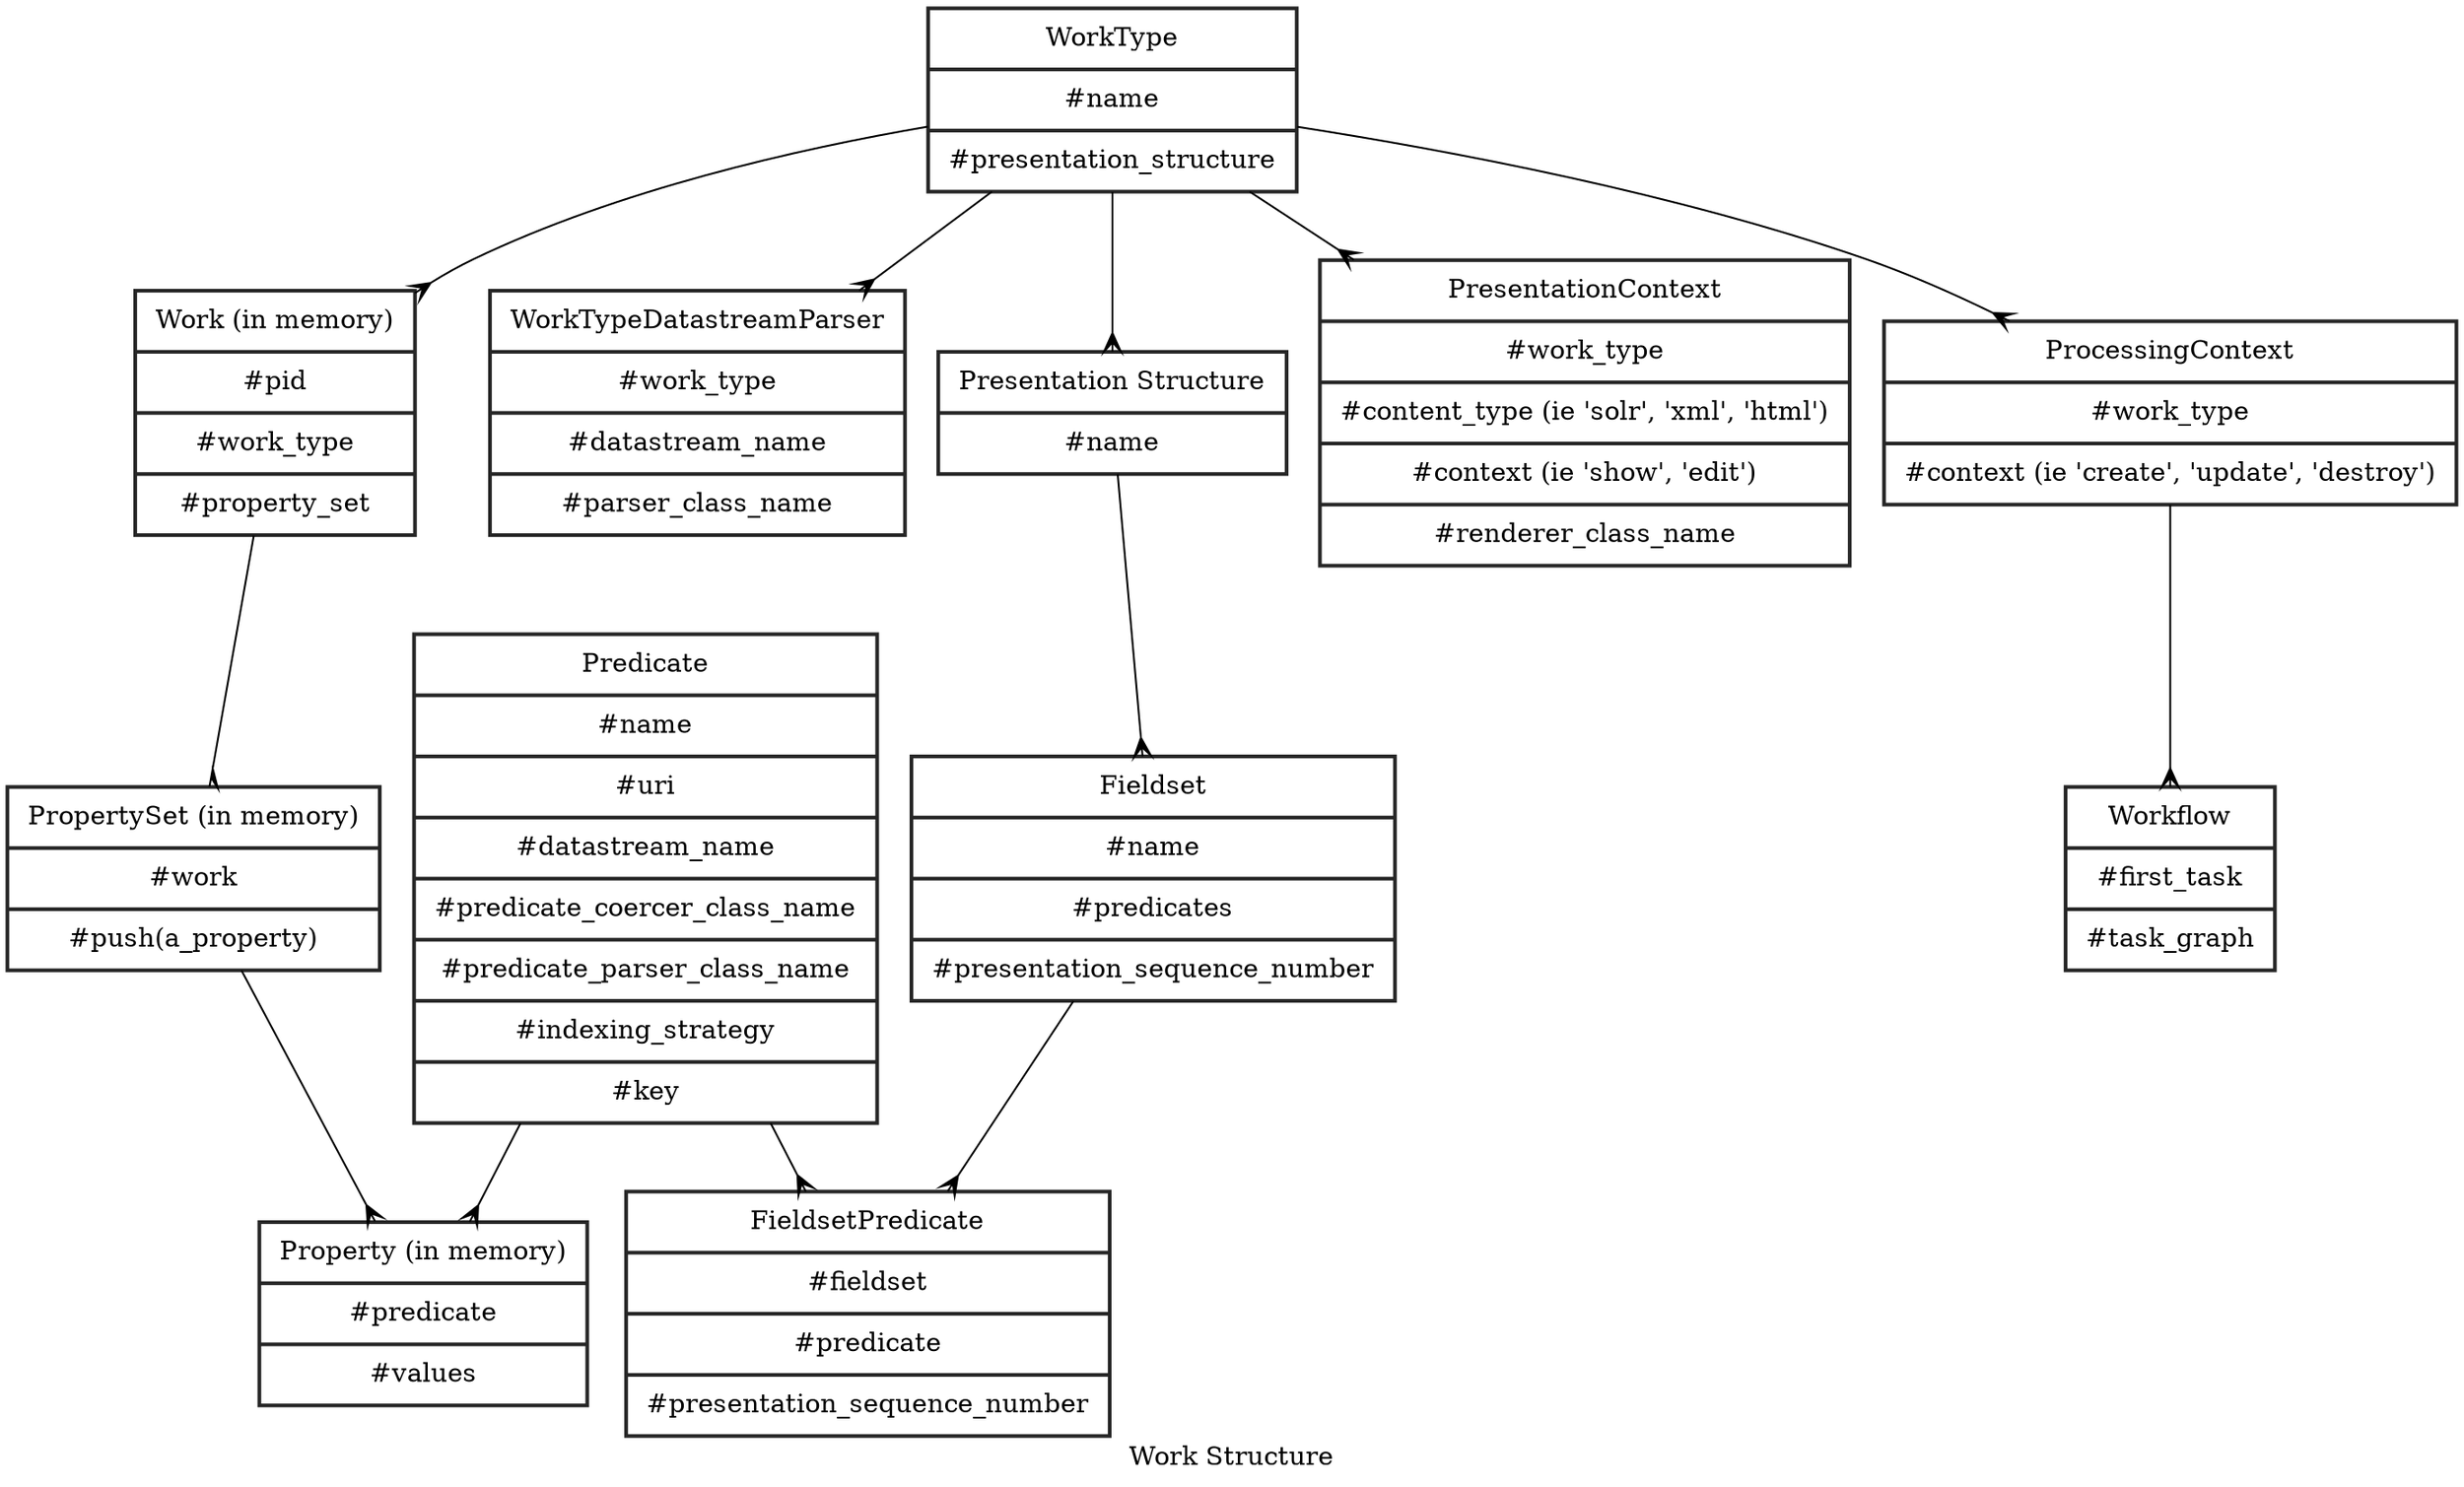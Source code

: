 digraph "G" {
    label="Work Structure"
    compound=true;
    node[color="grey15" shape=record penwidth=2 margin="0.15, 0.125"];
    edge[arrowhead="crowfeet"]

    work[label="{ <f0> Work (in memory) | <f1> #pid | <f2> #work_type | <f3> #property_set }"]
    work_type [label="{ WorkType | #name | #presentation_structure }"]
    property [label="{ Property (in memory) | #predicate | #values }"]
    workflow [label="{ Workflow | #first_task | #task_graph }"]
    fieldset [label="{ Fieldset | #name | #predicates | #presentation_sequence_number }"]
    fieldset_predicates [label="{ FieldsetPredicate | #fieldset | #predicate | #presentation_sequence_number }"]
    predicate [label="{ <f0> Predicate | <f1> #name | <f2> #uri | <f3> #datastream_name | <f4> #predicate_coercer_class_name | <f5> #predicate_parser_class_name | <f6> #indexing_strategy | <f7> #key }"]
    work_type_datastream_parser [label="{ WorkTypeDatastreamParser | #work_type | #datastream_name | #parser_class_name }"]
    presentation_structure [label="{ Presentation Structure | #name }"]
    presentation_context [label="{ PresentationContext | #work_type | #content_type (ie 'solr', 'xml', 'html') | #context (ie 'show', 'edit') | #renderer_class_name }"]
    work_type_processing_context [label="{ ProcessingContext | #work_type | #context (ie 'create', 'update', 'destroy') }"]
    property_set [label="{ PropertySet (in memory) | #work | #push(a_property) }"]

    work_type -> work
    work -> property_set [arrowhead=lcrow]
    property_set -> property
    predicate -> property
    presentation_structure -> fieldset
    fieldset -> fieldset_predicates
    predicate -> fieldset_predicates
    work_type -> presentation_structure
    work_type -> presentation_context
    work_type -> work_type_processing_context -> workflow

    work_type -> work_type_datastream_parser
}
